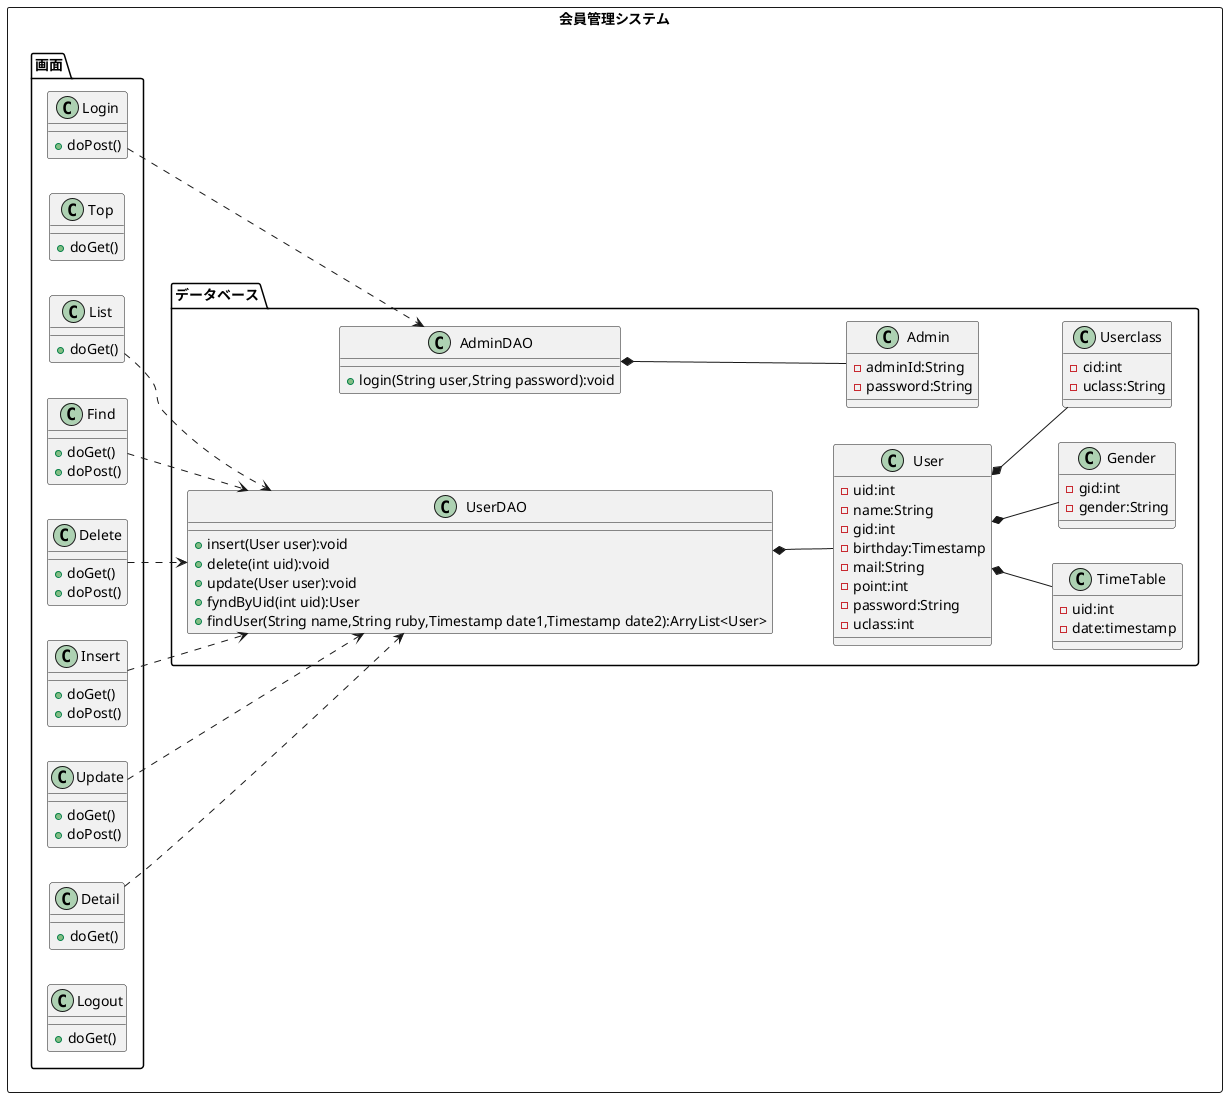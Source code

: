 @startuml
left to right direction
rectangle 会員管理システム{
package 画面{
	class Login{
		+doPost()
	}
	class Top{
		+doGet()
	}
	class List{
		+doGet()
	}
	class Find{
		+doGet()
		+doPost()
	}
	class Delete{
		+doGet()
		+doPost()
	}
	class Insert{
		+doGet()
		+doPost()
	}
	class Update{
		+doGet()
		+doPost()
	}
	class Detail{
		+doGet()
	}
	class Logout{
		+doGet()
	}


}

package データベース{
	class UserDAO{
		+insert(User user):void
		+delete(int uid):void
		+update(User user):void
		+fyndByUid(int uid):User
		+findUser(String name,String ruby,Timestamp date1,Timestamp date2):ArryList<User>
	}
	class User{
		-uid:int
		-name:String
		-gid:int
		-birthday:Timestamp
		-mail:String
		-point:int
		-password:String
		-uclass:int
	}
	class Admin{
		-adminId:String
		-password:String
	}
	class AdminDAO{

		+login(String user,String password):void

	}
	class TimeTable{
		-uid:int
		-date:timestamp

	}
	class Gender{
		-gid:int
		-gender:String

	}
	class Userclass{
		-cid:int
		-uclass:String

	}

}


Login ..> AdminDAO

List ..> UserDAO
Insert ..> UserDAO
Update ..> UserDAO
Delete ..> UserDAO
Find ..> UserDAO
Detail ..>UserDAO
UserDAO *--  User
AdminDAO *--  Admin
User *-- TimeTable
User *-- Userclass
User *-- Gender

}
@enduml